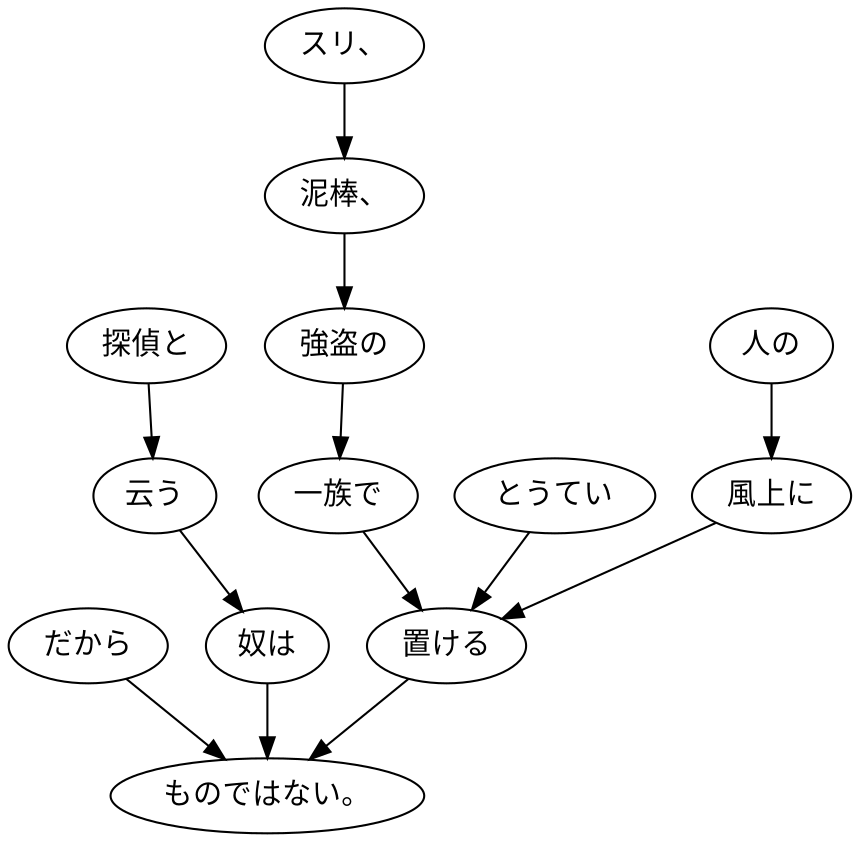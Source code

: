 digraph graph8454 {
	node0 [label="だから"];
	node1 [label="探偵と"];
	node2 [label="云う"];
	node3 [label="奴は"];
	node4 [label="スリ、"];
	node5 [label="泥棒、"];
	node6 [label="強盗の"];
	node7 [label="一族で"];
	node8 [label="とうてい"];
	node9 [label="人の"];
	node10 [label="風上に"];
	node11 [label="置ける"];
	node12 [label="ものではない。"];
	node0 -> node12;
	node1 -> node2;
	node2 -> node3;
	node3 -> node12;
	node4 -> node5;
	node5 -> node6;
	node6 -> node7;
	node7 -> node11;
	node8 -> node11;
	node9 -> node10;
	node10 -> node11;
	node11 -> node12;
}
